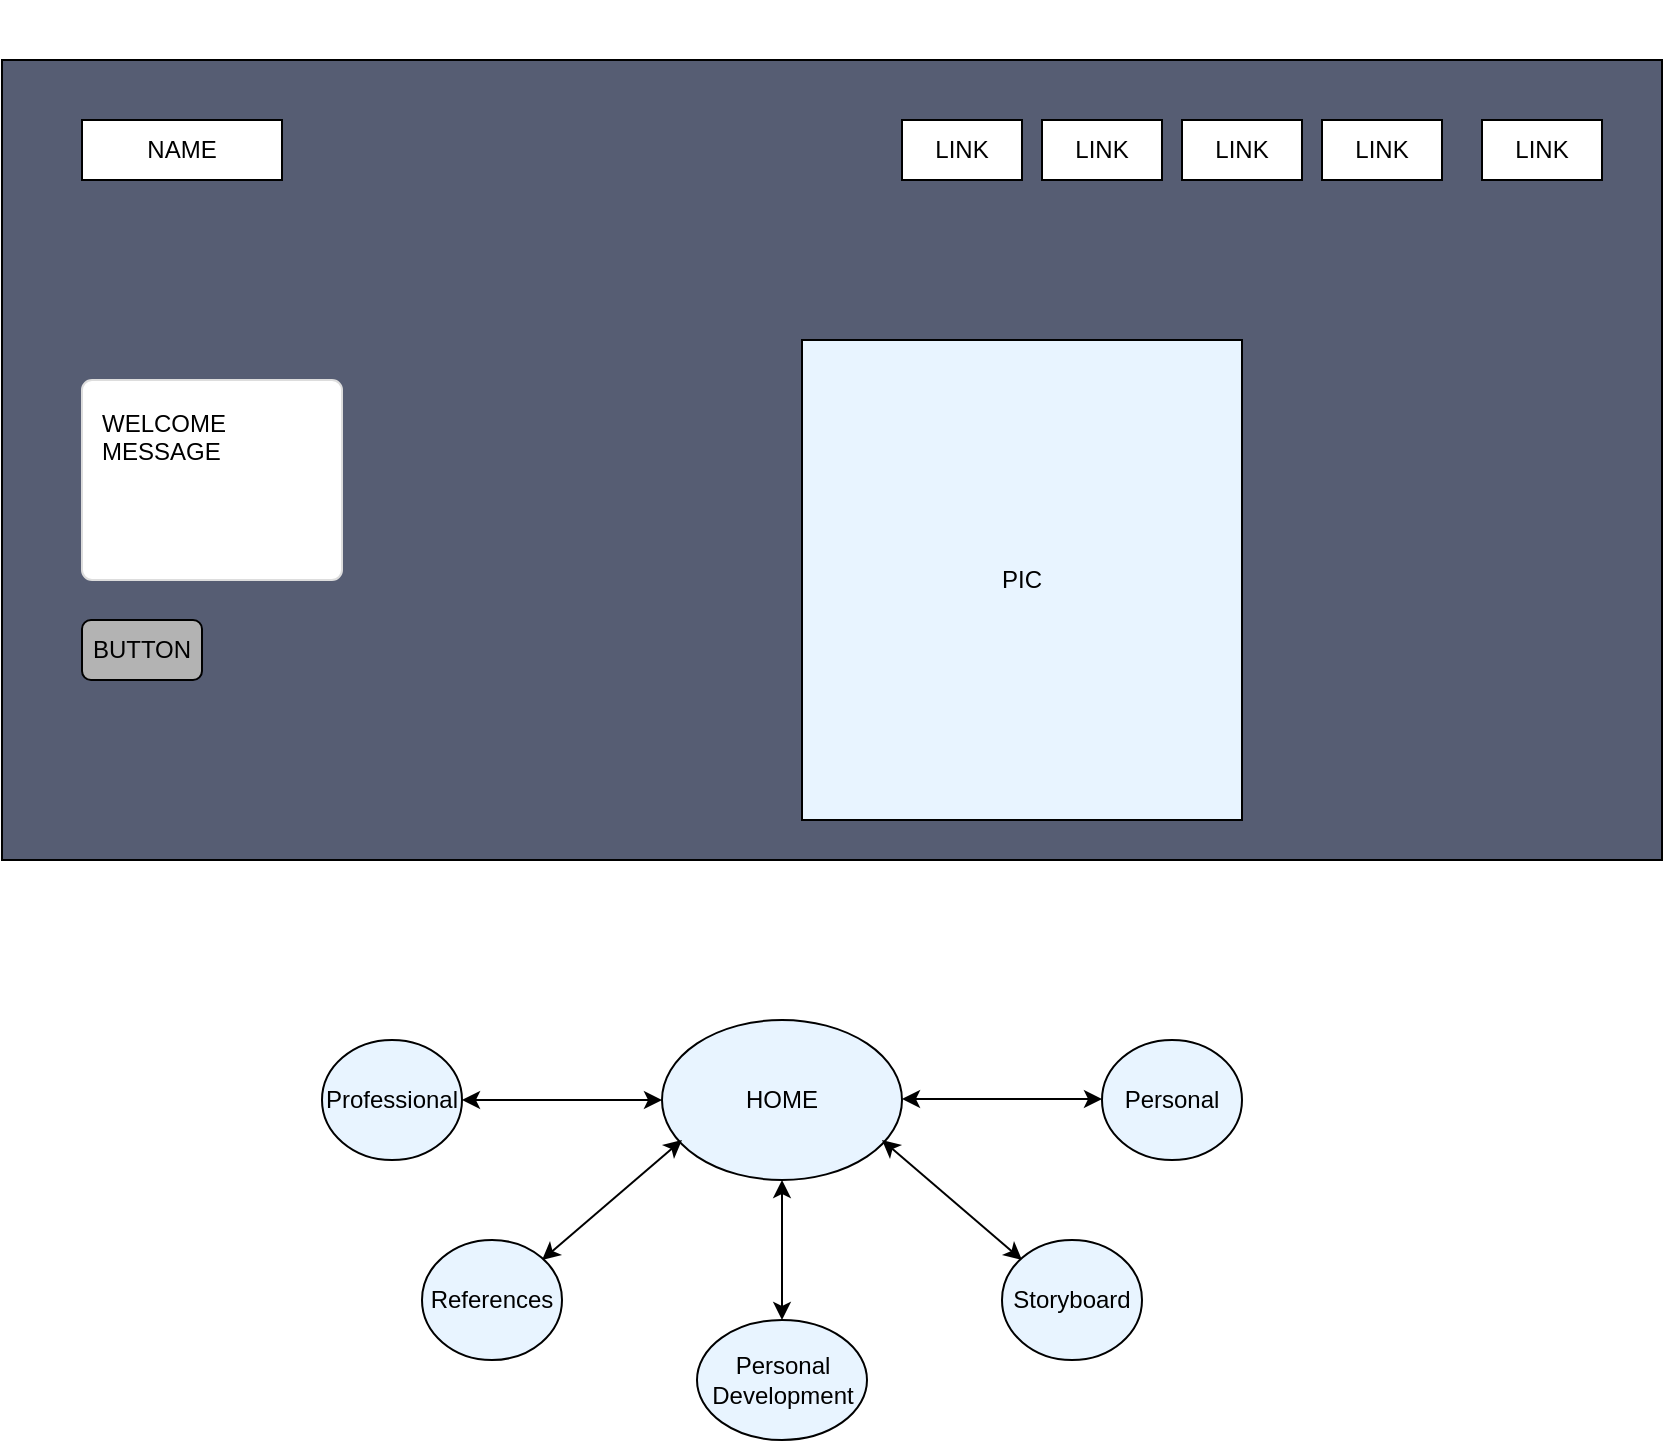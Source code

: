 <mxfile version="15.2.7" type="device" pages="6"><diagram name="Landing Page" id="c9db0220-8083-56f3-ca83-edcdcd058819"><mxGraphModel dx="1086" dy="806" grid="1" gridSize="10" guides="1" tooltips="1" connect="1" arrows="1" fold="1" page="1" pageScale="1.5" pageWidth="826" pageHeight="1169" background="none" math="0" shadow="0"><root><mxCell id="0" style=";html=1;"/><mxCell id="1" style=";html=1;" parent="0"/><mxCell id="1RF5s952cklmq26cDItT-2" value="" style="rounded=0;whiteSpace=wrap;html=1;fillColor=#565D73;" parent="1" vertex="1"><mxGeometry x="130" y="120" width="830" height="400" as="geometry"/></mxCell><mxCell id="3d76a8aef4d5c911-24" value="WELCOME&amp;nbsp;&lt;br&gt;MESSAGE" style="html=1;shadow=0;dashed=0;shape=mxgraph.bootstrap.rrect;rSize=5;fontSize=12;strokeColor=#dddddd;align=left;spacing=10;verticalAlign=top;whiteSpace=wrap;rounded=0;" parent="1" vertex="1"><mxGeometry x="170" y="280" width="130" height="100" as="geometry"/></mxCell><mxCell id="1RF5s952cklmq26cDItT-1" value="PIC" style="rounded=0;whiteSpace=wrap;html=1;fillColor=#E8F4FF;" parent="1" vertex="1"><mxGeometry x="530" y="260" width="220" height="240" as="geometry"/></mxCell><mxCell id="3d76a8aef4d5c911-2" value="&lt;b&gt;&lt;font color=&quot;#ffffff&quot;&gt;HOME PAGE&lt;/font&gt;&lt;/b&gt;" style="html=1;shadow=0;dashed=0;fillColor=none;strokeColor=none;shape=mxgraph.bootstrap.rect;fontColor=#999999;fontSize=14;whiteSpace=wrap;" parent="1" vertex="1"><mxGeometry x="130" y="90" width="110" height="40" as="geometry"/></mxCell><mxCell id="1RF5s952cklmq26cDItT-7" value="BUTTON" style="rounded=1;whiteSpace=wrap;html=1;fillColor=#B3B3B3;" parent="1" vertex="1"><mxGeometry x="170" y="400" width="60" height="30" as="geometry"/></mxCell><mxCell id="1RF5s952cklmq26cDItT-8" value="NAME" style="rounded=0;whiteSpace=wrap;html=1;fillColor=#FFFFFF;" parent="1" vertex="1"><mxGeometry x="170" y="150" width="100" height="30" as="geometry"/></mxCell><mxCell id="1RF5s952cklmq26cDItT-9" value="LINK" style="rounded=0;whiteSpace=wrap;html=1;fillColor=#FFFFFF;" parent="1" vertex="1"><mxGeometry x="650" y="150" width="60" height="30" as="geometry"/></mxCell><mxCell id="1RF5s952cklmq26cDItT-10" value="LINK" style="rounded=0;whiteSpace=wrap;html=1;fillColor=#FFFFFF;" parent="1" vertex="1"><mxGeometry x="720" y="150" width="60" height="30" as="geometry"/></mxCell><mxCell id="1RF5s952cklmq26cDItT-11" value="LINK" style="rounded=0;whiteSpace=wrap;html=1;fillColor=#FFFFFF;" parent="1" vertex="1"><mxGeometry x="790" y="150" width="60" height="30" as="geometry"/></mxCell><mxCell id="1RF5s952cklmq26cDItT-12" value="LINK" style="rounded=0;whiteSpace=wrap;html=1;fillColor=#FFFFFF;" parent="1" vertex="1"><mxGeometry x="870" y="150" width="60" height="30" as="geometry"/></mxCell><mxCell id="1RF5s952cklmq26cDItT-13" value="LINK" style="rounded=0;whiteSpace=wrap;html=1;fillColor=#FFFFFF;" parent="1" vertex="1"><mxGeometry x="580" y="150" width="60" height="30" as="geometry"/></mxCell><mxCell id="1RF5s952cklmq26cDItT-14" value="HOME" style="ellipse;whiteSpace=wrap;html=1;fillColor=#E8F4FF;" parent="1" vertex="1"><mxGeometry x="460" y="600" width="120" height="80" as="geometry"/></mxCell><mxCell id="1RF5s952cklmq26cDItT-15" value="" style="endArrow=classic;startArrow=classic;html=1;" parent="1" edge="1"><mxGeometry width="50" height="50" relative="1" as="geometry"><mxPoint x="360" y="640" as="sourcePoint"/><mxPoint x="460" y="640" as="targetPoint"/></mxGeometry></mxCell><mxCell id="1RF5s952cklmq26cDItT-16" value="" style="endArrow=classic;startArrow=classic;html=1;" parent="1" edge="1"><mxGeometry width="50" height="50" relative="1" as="geometry"><mxPoint x="580" y="639.5" as="sourcePoint"/><mxPoint x="680" y="639.5" as="targetPoint"/></mxGeometry></mxCell><mxCell id="1RF5s952cklmq26cDItT-17" value="" style="endArrow=classic;startArrow=classic;html=1;" parent="1" edge="1"><mxGeometry width="50" height="50" relative="1" as="geometry"><mxPoint x="400" y="720" as="sourcePoint"/><mxPoint x="470" y="660" as="targetPoint"/></mxGeometry></mxCell><mxCell id="1RF5s952cklmq26cDItT-18" value="" style="endArrow=classic;startArrow=classic;html=1;" parent="1" edge="1"><mxGeometry width="50" height="50" relative="1" as="geometry"><mxPoint x="570" y="660" as="sourcePoint"/><mxPoint x="640" y="720" as="targetPoint"/></mxGeometry></mxCell><mxCell id="1RF5s952cklmq26cDItT-19" value="References" style="ellipse;whiteSpace=wrap;html=1;fillColor=#E8F4FF;" parent="1" vertex="1"><mxGeometry x="340" y="710" width="70" height="60" as="geometry"/></mxCell><mxCell id="1RF5s952cklmq26cDItT-20" value="Professional" style="ellipse;whiteSpace=wrap;html=1;fillColor=#E8F4FF;" parent="1" vertex="1"><mxGeometry x="290" y="610" width="70" height="60" as="geometry"/></mxCell><mxCell id="1RF5s952cklmq26cDItT-21" value="Personal" style="ellipse;whiteSpace=wrap;html=1;fillColor=#E8F4FF;" parent="1" vertex="1"><mxGeometry x="680" y="610" width="70" height="60" as="geometry"/></mxCell><mxCell id="1RF5s952cklmq26cDItT-22" value="Storyboard" style="ellipse;whiteSpace=wrap;html=1;fillColor=#E8F4FF;" parent="1" vertex="1"><mxGeometry x="630" y="710" width="70" height="60" as="geometry"/></mxCell><mxCell id="1RF5s952cklmq26cDItT-23" value="Personal&lt;br&gt;Development" style="ellipse;whiteSpace=wrap;html=1;fillColor=#E8F4FF;" parent="1" vertex="1"><mxGeometry x="477.5" y="750" width="85" height="60" as="geometry"/></mxCell><mxCell id="1RF5s952cklmq26cDItT-25" value="" style="endArrow=classic;startArrow=classic;html=1;exitX=0.5;exitY=0;exitDx=0;exitDy=0;entryX=0.5;entryY=1;entryDx=0;entryDy=0;" parent="1" source="1RF5s952cklmq26cDItT-23" target="1RF5s952cklmq26cDItT-14" edge="1"><mxGeometry width="50" height="50" relative="1" as="geometry"><mxPoint x="590" y="640" as="sourcePoint"/><mxPoint x="496" y="682" as="targetPoint"/></mxGeometry></mxCell></root></mxGraphModel></diagram><diagram id="ZNVdu8eaZZSDC9VctmX_" name="Professional"><mxGraphModel dx="1422" dy="822" grid="1" gridSize="10" guides="1" tooltips="1" connect="1" arrows="1" fold="1" page="1" pageScale="1" pageWidth="850" pageHeight="1100" math="0" shadow="0"><root><mxCell id="yaT4At-M_r0kaFyl4CEo-0"/><mxCell id="yaT4At-M_r0kaFyl4CEo-1" parent="yaT4At-M_r0kaFyl4CEo-0"/><mxCell id="LAGE8fnNLySOo5JR9KBO-0" value="" style="rounded=0;whiteSpace=wrap;html=1;fillColor=#565D73;" vertex="1" parent="yaT4At-M_r0kaFyl4CEo-1"><mxGeometry x="130" y="30" width="830" height="760" as="geometry"/></mxCell><mxCell id="LAGE8fnNLySOo5JR9KBO-1" value="WORK EXPERIENCE" style="html=1;shadow=0;dashed=0;shape=mxgraph.bootstrap.rrect;rSize=5;fontSize=12;strokeColor=#dddddd;align=left;spacing=10;verticalAlign=top;whiteSpace=wrap;rounded=0;" vertex="1" parent="yaT4At-M_r0kaFyl4CEo-1"><mxGeometry x="142.5" y="400" width="145" height="40" as="geometry"/></mxCell><mxCell id="LAGE8fnNLySOo5JR9KBO-2" value="PIC" style="rounded=0;whiteSpace=wrap;html=1;fillColor=#E8F4FF;" vertex="1" parent="yaT4At-M_r0kaFyl4CEo-1"><mxGeometry x="465" y="90" width="95" height="100" as="geometry"/></mxCell><mxCell id="LAGE8fnNLySOo5JR9KBO-3" value="&lt;b&gt;&lt;font color=&quot;#ffffff&quot;&gt;Professional&lt;/font&gt;&lt;/b&gt;" style="html=1;shadow=0;dashed=0;fillColor=none;strokeColor=none;shape=mxgraph.bootstrap.rect;fontColor=#999999;fontSize=14;whiteSpace=wrap;" vertex="1" parent="yaT4At-M_r0kaFyl4CEo-1"><mxGeometry x="130" width="110" height="40" as="geometry"/></mxCell><mxCell id="LAGE8fnNLySOo5JR9KBO-5" value="NAME" style="rounded=0;whiteSpace=wrap;html=1;fillColor=#FFFFFF;" vertex="1" parent="yaT4At-M_r0kaFyl4CEo-1"><mxGeometry x="160" y="50" width="100" height="30" as="geometry"/></mxCell><mxCell id="LAGE8fnNLySOo5JR9KBO-6" value="LINK" style="rounded=0;whiteSpace=wrap;html=1;fillColor=#FFFFFF;" vertex="1" parent="yaT4At-M_r0kaFyl4CEo-1"><mxGeometry x="620" y="50" width="60" height="30" as="geometry"/></mxCell><mxCell id="LAGE8fnNLySOo5JR9KBO-7" value="LINK" style="rounded=0;whiteSpace=wrap;html=1;fillColor=#FFFFFF;" vertex="1" parent="yaT4At-M_r0kaFyl4CEo-1"><mxGeometry x="690" y="50" width="60" height="30" as="geometry"/></mxCell><mxCell id="LAGE8fnNLySOo5JR9KBO-8" value="LINK" style="rounded=0;whiteSpace=wrap;html=1;fillColor=#FFFFFF;" vertex="1" parent="yaT4At-M_r0kaFyl4CEo-1"><mxGeometry x="760" y="50" width="60" height="30" as="geometry"/></mxCell><mxCell id="LAGE8fnNLySOo5JR9KBO-9" value="LINK" style="rounded=0;whiteSpace=wrap;html=1;fillColor=#FFFFFF;" vertex="1" parent="yaT4At-M_r0kaFyl4CEo-1"><mxGeometry x="840" y="50" width="60" height="30" as="geometry"/></mxCell><mxCell id="LAGE8fnNLySOo5JR9KBO-10" value="LINK" style="rounded=0;whiteSpace=wrap;html=1;fillColor=#FFFFFF;" vertex="1" parent="yaT4At-M_r0kaFyl4CEo-1"><mxGeometry x="550" y="50" width="60" height="30" as="geometry"/></mxCell><mxCell id="LAGE8fnNLySOo5JR9KBO-11" value="Professional" style="ellipse;whiteSpace=wrap;html=1;fillColor=#E8F4FF;" vertex="1" parent="yaT4At-M_r0kaFyl4CEo-1"><mxGeometry x="460" y="870" width="120" height="80" as="geometry"/></mxCell><mxCell id="LAGE8fnNLySOo5JR9KBO-12" value="" style="endArrow=classic;startArrow=classic;html=1;" edge="1" parent="yaT4At-M_r0kaFyl4CEo-1"><mxGeometry width="50" height="50" relative="1" as="geometry"><mxPoint x="360" y="910" as="sourcePoint"/><mxPoint x="460" y="910" as="targetPoint"/></mxGeometry></mxCell><mxCell id="LAGE8fnNLySOo5JR9KBO-13" value="" style="endArrow=classic;startArrow=classic;html=1;" edge="1" parent="yaT4At-M_r0kaFyl4CEo-1"><mxGeometry width="50" height="50" relative="1" as="geometry"><mxPoint x="580" y="909.5" as="sourcePoint"/><mxPoint x="680" y="909.5" as="targetPoint"/></mxGeometry></mxCell><mxCell id="LAGE8fnNLySOo5JR9KBO-14" value="" style="endArrow=classic;startArrow=classic;html=1;" edge="1" parent="yaT4At-M_r0kaFyl4CEo-1"><mxGeometry width="50" height="50" relative="1" as="geometry"><mxPoint x="400" y="990" as="sourcePoint"/><mxPoint x="470" y="930" as="targetPoint"/></mxGeometry></mxCell><mxCell id="LAGE8fnNLySOo5JR9KBO-15" value="" style="endArrow=classic;startArrow=classic;html=1;" edge="1" parent="yaT4At-M_r0kaFyl4CEo-1"><mxGeometry width="50" height="50" relative="1" as="geometry"><mxPoint x="570" y="930" as="sourcePoint"/><mxPoint x="640" y="990" as="targetPoint"/></mxGeometry></mxCell><mxCell id="LAGE8fnNLySOo5JR9KBO-16" value="References" style="ellipse;whiteSpace=wrap;html=1;fillColor=#E8F4FF;" vertex="1" parent="yaT4At-M_r0kaFyl4CEo-1"><mxGeometry x="340" y="980" width="70" height="60" as="geometry"/></mxCell><mxCell id="LAGE8fnNLySOo5JR9KBO-17" value="Home" style="ellipse;whiteSpace=wrap;html=1;fillColor=#E8F4FF;" vertex="1" parent="yaT4At-M_r0kaFyl4CEo-1"><mxGeometry x="290" y="880" width="70" height="60" as="geometry"/></mxCell><mxCell id="LAGE8fnNLySOo5JR9KBO-18" value="Personal" style="ellipse;whiteSpace=wrap;html=1;fillColor=#E8F4FF;" vertex="1" parent="yaT4At-M_r0kaFyl4CEo-1"><mxGeometry x="680" y="880" width="70" height="60" as="geometry"/></mxCell><mxCell id="LAGE8fnNLySOo5JR9KBO-19" value="Storyboard" style="ellipse;whiteSpace=wrap;html=1;fillColor=#E8F4FF;" vertex="1" parent="yaT4At-M_r0kaFyl4CEo-1"><mxGeometry x="630" y="980" width="70" height="60" as="geometry"/></mxCell><mxCell id="LAGE8fnNLySOo5JR9KBO-20" value="Personal&lt;br&gt;Development" style="ellipse;whiteSpace=wrap;html=1;fillColor=#E8F4FF;" vertex="1" parent="yaT4At-M_r0kaFyl4CEo-1"><mxGeometry x="477.5" y="1020" width="85" height="60" as="geometry"/></mxCell><mxCell id="LAGE8fnNLySOo5JR9KBO-21" value="" style="endArrow=classic;startArrow=classic;html=1;exitX=0.5;exitY=0;exitDx=0;exitDy=0;entryX=0.5;entryY=1;entryDx=0;entryDy=0;" edge="1" parent="yaT4At-M_r0kaFyl4CEo-1" source="LAGE8fnNLySOo5JR9KBO-20" target="LAGE8fnNLySOo5JR9KBO-11"><mxGeometry width="50" height="50" relative="1" as="geometry"><mxPoint x="590" y="910" as="sourcePoint"/><mxPoint x="496" y="952" as="targetPoint"/></mxGeometry></mxCell><mxCell id="LAGE8fnNLySOo5JR9KBO-23" value="PAGE TITLE" style="html=1;shadow=0;dashed=0;shape=mxgraph.bootstrap.rrect;rSize=5;fontSize=12;strokeColor=#dddddd;align=center;spacing=10;verticalAlign=top;whiteSpace=wrap;rounded=0;" vertex="1" parent="yaT4At-M_r0kaFyl4CEo-1"><mxGeometry x="420" y="200" width="170" height="30" as="geometry"/></mxCell><mxCell id="LAGE8fnNLySOo5JR9KBO-24" value="PROFESSIONAL SUMMARY" style="html=1;shadow=0;dashed=0;shape=mxgraph.bootstrap.rrect;rSize=5;fontSize=12;strokeColor=#dddddd;align=center;spacing=10;verticalAlign=top;whiteSpace=wrap;rounded=0;" vertex="1" parent="yaT4At-M_r0kaFyl4CEo-1"><mxGeometry x="145" y="270" width="190" height="40" as="geometry"/></mxCell><mxCell id="LAGE8fnNLySOo5JR9KBO-25" value="MISSION &amp;amp; VISION STATEMENT" style="html=1;shadow=0;dashed=0;shape=mxgraph.bootstrap.rrect;rSize=5;fontSize=12;strokeColor=#dddddd;align=center;spacing=10;verticalAlign=top;whiteSpace=wrap;rounded=0;" vertex="1" parent="yaT4At-M_r0kaFyl4CEo-1"><mxGeometry x="386.25" y="340" width="252.5" height="60" as="geometry"/></mxCell><mxCell id="LAGE8fnNLySOo5JR9KBO-26" value="EDUCATION" style="html=1;shadow=0;dashed=0;shape=mxgraph.bootstrap.rrect;rSize=5;fontSize=12;strokeColor=#dddddd;align=left;spacing=10;verticalAlign=top;whiteSpace=wrap;rounded=0;" vertex="1" parent="yaT4At-M_r0kaFyl4CEo-1"><mxGeometry x="142.5" y="500" width="145" height="40" as="geometry"/></mxCell><mxCell id="LAGE8fnNLySOo5JR9KBO-27" value="SKILLS" style="html=1;shadow=0;dashed=0;shape=mxgraph.bootstrap.rrect;rSize=5;fontSize=12;strokeColor=#dddddd;align=left;spacing=10;verticalAlign=top;whiteSpace=wrap;rounded=0;" vertex="1" parent="yaT4At-M_r0kaFyl4CEo-1"><mxGeometry x="145" y="600" width="145" height="40" as="geometry"/></mxCell><mxCell id="LAGE8fnNLySOo5JR9KBO-28" value="REFERENCES" style="html=1;shadow=0;dashed=0;shape=mxgraph.bootstrap.rrect;rSize=5;fontSize=12;strokeColor=#dddddd;align=left;spacing=10;verticalAlign=top;whiteSpace=wrap;rounded=0;" vertex="1" parent="yaT4At-M_r0kaFyl4CEo-1"><mxGeometry x="142.5" y="700" width="145" height="40" as="geometry"/></mxCell><mxCell id="_tLQ9FC9jvStBLvfgaJ1-0" value="&lt;h1&gt;&lt;br&gt;&lt;/h1&gt;&lt;p style=&quot;text-align: justify&quot;&gt;&lt;font color=&quot;#ffffff&quot;&gt;Lorem ipsum dolor sit amet, consectetur adipisicing elit, sed do eiusmod tempor incididunt ut labore et dolore magna aliqua.&lt;/font&gt;&lt;/p&gt;" style="text;html=1;strokeColor=none;fillColor=none;spacing=5;spacingTop=-20;whiteSpace=wrap;overflow=hidden;rounded=0;align=left;" vertex="1" parent="yaT4At-M_r0kaFyl4CEo-1"><mxGeometry x="135" y="410" width="750" height="90" as="geometry"/></mxCell><mxCell id="_tLQ9FC9jvStBLvfgaJ1-1" value="&lt;h1&gt;&lt;br&gt;&lt;/h1&gt;&lt;p style=&quot;text-align: justify&quot;&gt;&lt;font color=&quot;#ffffff&quot;&gt;Lorem ipsum dolor sit amet, consectetur adipisicing elit, sed do eiusmod tempor incididunt ut labore et dolore magna aliqua.&lt;/font&gt;&lt;/p&gt;" style="text;html=1;strokeColor=none;fillColor=none;spacing=5;spacingTop=-20;whiteSpace=wrap;overflow=hidden;rounded=0;align=left;" vertex="1" parent="yaT4At-M_r0kaFyl4CEo-1"><mxGeometry x="142.5" y="510" width="750" height="90" as="geometry"/></mxCell><mxCell id="_tLQ9FC9jvStBLvfgaJ1-2" value="&lt;h1&gt;&lt;br&gt;&lt;/h1&gt;&lt;p style=&quot;text-align: justify&quot;&gt;&lt;font color=&quot;#ffffff&quot;&gt;Lorem ipsum dolor sit amet, consectetur adipisicing elit, sed do eiusmod tempor incididunt ut labore et dolore magna aliqua.&lt;/font&gt;&lt;/p&gt;" style="text;html=1;strokeColor=none;fillColor=none;spacing=5;spacingTop=-20;whiteSpace=wrap;overflow=hidden;rounded=0;align=left;" vertex="1" parent="yaT4At-M_r0kaFyl4CEo-1"><mxGeometry x="142.5" y="610" width="750" height="90" as="geometry"/></mxCell><mxCell id="_tLQ9FC9jvStBLvfgaJ1-3" value="&lt;h1&gt;&lt;br&gt;&lt;/h1&gt;&lt;p style=&quot;text-align: justify&quot;&gt;&lt;font color=&quot;#ffffff&quot;&gt;Lorem ipsum dolor sit amet, consectetur adipisicing elit, sed do eiusmod tempor incididunt ut labore et dolore magna aliqua.&lt;/font&gt;&lt;/p&gt;" style="text;html=1;strokeColor=none;fillColor=none;spacing=5;spacingTop=-20;whiteSpace=wrap;overflow=hidden;rounded=0;align=left;" vertex="1" parent="yaT4At-M_r0kaFyl4CEo-1"><mxGeometry x="145" y="710" width="750" height="90" as="geometry"/></mxCell><mxCell id="_tLQ9FC9jvStBLvfgaJ1-4" value="&lt;h1&gt;&lt;br&gt;&lt;/h1&gt;&lt;p style=&quot;text-align: justify&quot;&gt;&lt;font color=&quot;#ffffff&quot;&gt;Lorem ipsum dolor sit amet, consectetur adipisicing elit, sed do eiusmod tempor incididunt ut labore et dolore magna aliqua.&lt;/font&gt;&lt;/p&gt;" style="text;html=1;strokeColor=none;fillColor=none;spacing=5;spacingTop=-20;whiteSpace=wrap;overflow=hidden;rounded=0;align=left;" vertex="1" parent="yaT4At-M_r0kaFyl4CEo-1"><mxGeometry x="145" y="270" width="750" height="90" as="geometry"/></mxCell><mxCell id="_tLQ9FC9jvStBLvfgaJ1-5" value="&lt;h1&gt;&lt;font color=&quot;#ffffff&quot;&gt;&lt;br&gt;&lt;/font&gt;&lt;/h1&gt;&lt;div&gt;&lt;font color=&quot;#ffffff&quot;&gt;---------------------------------&lt;/font&gt;&lt;/div&gt;&lt;div&gt;&lt;font color=&quot;#ffffff&quot;&gt;--------------------------------&lt;/font&gt;&lt;/div&gt;&lt;div&gt;&lt;font color=&quot;#ffffff&quot;&gt;-------------------------------&lt;/font&gt;&lt;/div&gt;" style="text;html=1;strokeColor=none;fillColor=none;spacing=5;spacingTop=-20;whiteSpace=wrap;overflow=hidden;rounded=0;align=left;" vertex="1" parent="yaT4At-M_r0kaFyl4CEo-1"><mxGeometry x="438.75" y="190" width="282.5" height="110" as="geometry"/></mxCell></root></mxGraphModel></diagram><diagram id="StrTVDK4Z0ZSNxKYVNn_" name="Get Personal"><mxGraphModel dx="1673" dy="967" grid="1" gridSize="10" guides="1" tooltips="1" connect="1" arrows="1" fold="1" page="1" pageScale="1" pageWidth="850" pageHeight="1100" math="0" shadow="0"><root><mxCell id="AiFpPoSCt9fueSYGS_lA-0"/><mxCell id="AiFpPoSCt9fueSYGS_lA-1" parent="AiFpPoSCt9fueSYGS_lA-0"/><mxCell id="ORoxbaAsfKYvy-UbLwRn-0" value="" style="rounded=0;whiteSpace=wrap;html=1;fillColor=#565D73;" vertex="1" parent="AiFpPoSCt9fueSYGS_lA-1"><mxGeometry x="130" y="30" width="820" height="690" as="geometry"/></mxCell><mxCell id="ORoxbaAsfKYvy-UbLwRn-1" value="Favorite Places and Adventures" style="html=1;shadow=0;dashed=0;shape=mxgraph.bootstrap.rrect;rSize=5;fontSize=12;strokeColor=#dddddd;align=left;spacing=10;verticalAlign=top;whiteSpace=wrap;rounded=0;" vertex="1" parent="AiFpPoSCt9fueSYGS_lA-1"><mxGeometry x="137.5" y="270" width="192.5" height="40" as="geometry"/></mxCell><mxCell id="ORoxbaAsfKYvy-UbLwRn-2" value="PIC of Me" style="rounded=0;whiteSpace=wrap;html=1;fillColor=#E8F4FF;" vertex="1" parent="AiFpPoSCt9fueSYGS_lA-1"><mxGeometry x="135" y="150" width="95" height="80" as="geometry"/></mxCell><mxCell id="ORoxbaAsfKYvy-UbLwRn-3" value="&lt;b&gt;&lt;font color=&quot;#ffffff&quot;&gt;Personal&lt;/font&gt;&lt;/b&gt;" style="html=1;shadow=0;dashed=0;fillColor=none;strokeColor=none;shape=mxgraph.bootstrap.rect;fontColor=#999999;fontSize=14;whiteSpace=wrap;" vertex="1" parent="AiFpPoSCt9fueSYGS_lA-1"><mxGeometry x="130" width="110" height="40" as="geometry"/></mxCell><mxCell id="ORoxbaAsfKYvy-UbLwRn-4" value="NAME" style="rounded=0;whiteSpace=wrap;html=1;fillColor=#FFFFFF;" vertex="1" parent="AiFpPoSCt9fueSYGS_lA-1"><mxGeometry x="160" y="50" width="100" height="30" as="geometry"/></mxCell><mxCell id="ORoxbaAsfKYvy-UbLwRn-5" value="LINK" style="rounded=0;whiteSpace=wrap;html=1;fillColor=#FFFFFF;" vertex="1" parent="AiFpPoSCt9fueSYGS_lA-1"><mxGeometry x="620" y="50" width="60" height="30" as="geometry"/></mxCell><mxCell id="ORoxbaAsfKYvy-UbLwRn-6" value="LINK" style="rounded=0;whiteSpace=wrap;html=1;fillColor=#FFFFFF;" vertex="1" parent="AiFpPoSCt9fueSYGS_lA-1"><mxGeometry x="690" y="50" width="60" height="30" as="geometry"/></mxCell><mxCell id="ORoxbaAsfKYvy-UbLwRn-7" value="LINK" style="rounded=0;whiteSpace=wrap;html=1;fillColor=#FFFFFF;" vertex="1" parent="AiFpPoSCt9fueSYGS_lA-1"><mxGeometry x="760" y="50" width="60" height="30" as="geometry"/></mxCell><mxCell id="ORoxbaAsfKYvy-UbLwRn-8" value="LINK" style="rounded=0;whiteSpace=wrap;html=1;fillColor=#FFFFFF;" vertex="1" parent="AiFpPoSCt9fueSYGS_lA-1"><mxGeometry x="840" y="50" width="60" height="30" as="geometry"/></mxCell><mxCell id="ORoxbaAsfKYvy-UbLwRn-9" value="LINK" style="rounded=0;whiteSpace=wrap;html=1;fillColor=#FFFFFF;" vertex="1" parent="AiFpPoSCt9fueSYGS_lA-1"><mxGeometry x="550" y="50" width="60" height="30" as="geometry"/></mxCell><mxCell id="ORoxbaAsfKYvy-UbLwRn-10" value="Personal" style="ellipse;whiteSpace=wrap;html=1;fillColor=#E8F4FF;" vertex="1" parent="AiFpPoSCt9fueSYGS_lA-1"><mxGeometry x="460" y="840" width="120" height="80" as="geometry"/></mxCell><mxCell id="ORoxbaAsfKYvy-UbLwRn-11" value="" style="endArrow=classic;startArrow=classic;html=1;" edge="1" parent="AiFpPoSCt9fueSYGS_lA-1"><mxGeometry width="50" height="50" relative="1" as="geometry"><mxPoint x="360" y="880" as="sourcePoint"/><mxPoint x="460" y="880" as="targetPoint"/></mxGeometry></mxCell><mxCell id="ORoxbaAsfKYvy-UbLwRn-12" value="" style="endArrow=classic;startArrow=classic;html=1;" edge="1" parent="AiFpPoSCt9fueSYGS_lA-1"><mxGeometry width="50" height="50" relative="1" as="geometry"><mxPoint x="580" y="879.5" as="sourcePoint"/><mxPoint x="680" y="879.5" as="targetPoint"/></mxGeometry></mxCell><mxCell id="ORoxbaAsfKYvy-UbLwRn-13" value="" style="endArrow=classic;startArrow=classic;html=1;" edge="1" parent="AiFpPoSCt9fueSYGS_lA-1"><mxGeometry width="50" height="50" relative="1" as="geometry"><mxPoint x="400" y="960" as="sourcePoint"/><mxPoint x="470" y="900" as="targetPoint"/></mxGeometry></mxCell><mxCell id="ORoxbaAsfKYvy-UbLwRn-14" value="" style="endArrow=classic;startArrow=classic;html=1;" edge="1" parent="AiFpPoSCt9fueSYGS_lA-1"><mxGeometry width="50" height="50" relative="1" as="geometry"><mxPoint x="570" y="900" as="sourcePoint"/><mxPoint x="640" y="960" as="targetPoint"/></mxGeometry></mxCell><mxCell id="ORoxbaAsfKYvy-UbLwRn-15" value="References" style="ellipse;whiteSpace=wrap;html=1;fillColor=#E8F4FF;" vertex="1" parent="AiFpPoSCt9fueSYGS_lA-1"><mxGeometry x="340" y="950" width="70" height="60" as="geometry"/></mxCell><mxCell id="ORoxbaAsfKYvy-UbLwRn-16" value="Home" style="ellipse;whiteSpace=wrap;html=1;fillColor=#E8F4FF;" vertex="1" parent="AiFpPoSCt9fueSYGS_lA-1"><mxGeometry x="290" y="850" width="70" height="60" as="geometry"/></mxCell><mxCell id="ORoxbaAsfKYvy-UbLwRn-17" value="Professional" style="ellipse;whiteSpace=wrap;html=1;fillColor=#E8F4FF;" vertex="1" parent="AiFpPoSCt9fueSYGS_lA-1"><mxGeometry x="680" y="850" width="70" height="60" as="geometry"/></mxCell><mxCell id="ORoxbaAsfKYvy-UbLwRn-18" value="Storyboard" style="ellipse;whiteSpace=wrap;html=1;fillColor=#E8F4FF;" vertex="1" parent="AiFpPoSCt9fueSYGS_lA-1"><mxGeometry x="630" y="950" width="70" height="60" as="geometry"/></mxCell><mxCell id="ORoxbaAsfKYvy-UbLwRn-19" value="Personal&lt;br&gt;Development" style="ellipse;whiteSpace=wrap;html=1;fillColor=#E8F4FF;" vertex="1" parent="AiFpPoSCt9fueSYGS_lA-1"><mxGeometry x="477.5" y="990" width="85" height="60" as="geometry"/></mxCell><mxCell id="ORoxbaAsfKYvy-UbLwRn-20" value="" style="endArrow=classic;startArrow=classic;html=1;exitX=0.5;exitY=0;exitDx=0;exitDy=0;entryX=0.5;entryY=1;entryDx=0;entryDy=0;" edge="1" parent="AiFpPoSCt9fueSYGS_lA-1" source="ORoxbaAsfKYvy-UbLwRn-19" target="ORoxbaAsfKYvy-UbLwRn-10"><mxGeometry width="50" height="50" relative="1" as="geometry"><mxPoint x="590" y="880" as="sourcePoint"/><mxPoint x="496" y="922" as="targetPoint"/></mxGeometry></mxCell><mxCell id="ORoxbaAsfKYvy-UbLwRn-21" value="PAGE TITLE" style="html=1;shadow=0;dashed=0;shape=mxgraph.bootstrap.rrect;rSize=5;fontSize=12;strokeColor=#dddddd;align=center;spacing=10;verticalAlign=top;whiteSpace=wrap;rounded=0;" vertex="1" parent="AiFpPoSCt9fueSYGS_lA-1"><mxGeometry x="440" y="90" width="130" height="40" as="geometry"/></mxCell><mxCell id="ORoxbaAsfKYvy-UbLwRn-24" value="My Role Model" style="html=1;shadow=0;dashed=0;shape=mxgraph.bootstrap.rrect;rSize=5;fontSize=12;strokeColor=#dddddd;align=left;spacing=10;verticalAlign=top;whiteSpace=wrap;rounded=0;" vertex="1" parent="AiFpPoSCt9fueSYGS_lA-1"><mxGeometry x="137.5" y="400" width="192.5" height="40" as="geometry"/></mxCell><mxCell id="ORoxbaAsfKYvy-UbLwRn-27" value="About Me" style="html=1;shadow=0;dashed=0;shape=mxgraph.bootstrap.rrect;rSize=5;fontSize=12;strokeColor=#dddddd;align=center;spacing=10;verticalAlign=top;whiteSpace=wrap;rounded=0;" vertex="1" parent="AiFpPoSCt9fueSYGS_lA-1"><mxGeometry x="135" y="100" width="90" height="40" as="geometry"/></mxCell><mxCell id="ORoxbaAsfKYvy-UbLwRn-28" value="PIC" style="rounded=0;whiteSpace=wrap;html=1;fillColor=#E8F4FF;" vertex="1" parent="AiFpPoSCt9fueSYGS_lA-1"><mxGeometry x="382.5" y="490" width="95" height="30" as="geometry"/></mxCell><mxCell id="ORoxbaAsfKYvy-UbLwRn-29" value="PIC" style="rounded=0;whiteSpace=wrap;html=1;fillColor=#E8F4FF;" vertex="1" parent="AiFpPoSCt9fueSYGS_lA-1"><mxGeometry x="492.5" y="490" width="95" height="30" as="geometry"/></mxCell><mxCell id="ORoxbaAsfKYvy-UbLwRn-30" value="Audio" style="rounded=0;whiteSpace=wrap;html=1;fillColor=#E8F4FF;" vertex="1" parent="AiFpPoSCt9fueSYGS_lA-1"><mxGeometry x="440" y="537" width="95" height="25" as="geometry"/></mxCell><mxCell id="ORoxbaAsfKYvy-UbLwRn-31" value="Pic of Personality Test" style="rounded=0;whiteSpace=wrap;html=1;fillColor=#E8F4FF;" vertex="1" parent="AiFpPoSCt9fueSYGS_lA-1"><mxGeometry x="197.5" y="630" width="700" height="30" as="geometry"/></mxCell><mxCell id="ORoxbaAsfKYvy-UbLwRn-32" value="&lt;h1&gt;&lt;br&gt;&lt;/h1&gt;&lt;p style=&quot;text-align: justify&quot;&gt;&lt;font color=&quot;#ffffff&quot;&gt;Lorem ipsum dolor sit amet, consectetur adipisicing elit, sed do eiusmod tempor incididunt ut labore et dolore magna aliqua.&lt;/font&gt;&lt;/p&gt;" style="text;html=1;strokeColor=none;fillColor=none;spacing=5;spacingTop=-20;whiteSpace=wrap;overflow=hidden;rounded=0;align=left;" vertex="1" parent="AiFpPoSCt9fueSYGS_lA-1"><mxGeometry x="130" y="190" width="750" height="90" as="geometry"/></mxCell><mxCell id="ORoxbaAsfKYvy-UbLwRn-35" value="&lt;h1&gt;&lt;br&gt;&lt;/h1&gt;&lt;p style=&quot;text-align: justify&quot;&gt;&lt;font color=&quot;#ffffff&quot;&gt;Lorem ipsum dolor sit amet, consectetur adipisicing elit, sed do eiusmod tempor incididunt ut labore et dolore magna aliqua.&lt;/font&gt;&lt;/p&gt;" style="text;html=1;strokeColor=none;fillColor=none;spacing=5;spacingTop=-20;whiteSpace=wrap;overflow=hidden;rounded=0;align=left;" vertex="1" parent="AiFpPoSCt9fueSYGS_lA-1"><mxGeometry x="137.5" y="630" width="770" height="90" as="geometry"/></mxCell><mxCell id="-VvKad1NfREBKZKSGBBA-0" value="&lt;h1&gt;&lt;br&gt;&lt;/h1&gt;&lt;p style=&quot;text-align: justify&quot;&gt;&lt;font color=&quot;#ffffff&quot;&gt;Lorem ipsum dolor sit amet, consectetur adipisicing elit, sed do eiusmod tempor incididunt ut labore et dolore magna aliqua.&lt;/font&gt;&lt;/p&gt;" style="text;html=1;strokeColor=none;fillColor=none;spacing=5;spacingTop=-20;whiteSpace=wrap;overflow=hidden;rounded=0;align=left;" vertex="1" parent="AiFpPoSCt9fueSYGS_lA-1"><mxGeometry x="130" y="410" width="710" height="80" as="geometry"/></mxCell><mxCell id="-VvKad1NfREBKZKSGBBA-2" value="Personality Test" style="html=1;shadow=0;dashed=0;shape=mxgraph.bootstrap.rrect;rSize=5;fontSize=12;strokeColor=#dddddd;align=center;spacing=10;verticalAlign=top;whiteSpace=wrap;rounded=0;" vertex="1" parent="AiFpPoSCt9fueSYGS_lA-1"><mxGeometry x="140" y="570" width="192.5" height="40" as="geometry"/></mxCell><mxCell id="-C-hUJ3kUzqByiUaabcb-0" value="TABLE" style="rounded=0;whiteSpace=wrap;html=1;fillColor=#E8F4FF;" vertex="1" parent="AiFpPoSCt9fueSYGS_lA-1"><mxGeometry x="140" y="320" width="320" height="20" as="geometry"/></mxCell><mxCell id="-C-hUJ3kUzqByiUaabcb-1" value="" style="rounded=0;whiteSpace=wrap;html=1;fillColor=#E8F4FF;" vertex="1" parent="AiFpPoSCt9fueSYGS_lA-1"><mxGeometry x="140" y="340" width="320" height="20" as="geometry"/></mxCell><mxCell id="-C-hUJ3kUzqByiUaabcb-2" value="" style="rounded=0;whiteSpace=wrap;html=1;fillColor=#E8F4FF;" vertex="1" parent="AiFpPoSCt9fueSYGS_lA-1"><mxGeometry x="140" y="360" width="320" height="20" as="geometry"/></mxCell></root></mxGraphModel></diagram><diagram id="5FY_nRctkS05rJuIeqWW" name="Professional Development"><mxGraphModel dx="1422" dy="822" grid="1" gridSize="10" guides="1" tooltips="1" connect="1" arrows="1" fold="1" page="1" pageScale="1" pageWidth="850" pageHeight="1100" math="0" shadow="0"><root><mxCell id="3v103DXWC_pBHA6S1BYk-0"/><mxCell id="3v103DXWC_pBHA6S1BYk-1" parent="3v103DXWC_pBHA6S1BYk-0"/><mxCell id="xG2LFj8OmsJpzrgcSkvn-0" value="" style="rounded=0;whiteSpace=wrap;html=1;fillColor=#565D73;" vertex="1" parent="3v103DXWC_pBHA6S1BYk-1"><mxGeometry x="130" y="30" width="820" height="550" as="geometry"/></mxCell><mxCell id="xG2LFj8OmsJpzrgcSkvn-1" value="What Are My Strengths?" style="html=1;shadow=0;dashed=0;shape=mxgraph.bootstrap.rrect;rSize=5;fontSize=12;strokeColor=#dddddd;align=left;spacing=10;verticalAlign=top;whiteSpace=wrap;rounded=0;" vertex="1" parent="3v103DXWC_pBHA6S1BYk-1"><mxGeometry x="140" y="190" width="192.5" height="40" as="geometry"/></mxCell><mxCell id="xG2LFj8OmsJpzrgcSkvn-2" value="PIC" style="rounded=0;whiteSpace=wrap;html=1;fillColor=#E8F4FF;" vertex="1" parent="3v103DXWC_pBHA6S1BYk-1"><mxGeometry x="370" y="140" width="250" height="40" as="geometry"/></mxCell><mxCell id="xG2LFj8OmsJpzrgcSkvn-3" value="&lt;b&gt;&lt;font color=&quot;#ffffff&quot;&gt;Personalal Development&lt;/font&gt;&lt;/b&gt;" style="html=1;shadow=0;dashed=0;fillColor=none;strokeColor=none;shape=mxgraph.bootstrap.rect;fontColor=#999999;fontSize=14;whiteSpace=wrap;" vertex="1" parent="3v103DXWC_pBHA6S1BYk-1"><mxGeometry x="130" width="180" height="40" as="geometry"/></mxCell><mxCell id="xG2LFj8OmsJpzrgcSkvn-4" value="NAME" style="rounded=0;whiteSpace=wrap;html=1;fillColor=#FFFFFF;" vertex="1" parent="3v103DXWC_pBHA6S1BYk-1"><mxGeometry x="160" y="50" width="100" height="30" as="geometry"/></mxCell><mxCell id="xG2LFj8OmsJpzrgcSkvn-5" value="LINK" style="rounded=0;whiteSpace=wrap;html=1;fillColor=#FFFFFF;" vertex="1" parent="3v103DXWC_pBHA6S1BYk-1"><mxGeometry x="620" y="50" width="60" height="30" as="geometry"/></mxCell><mxCell id="xG2LFj8OmsJpzrgcSkvn-6" value="LINK" style="rounded=0;whiteSpace=wrap;html=1;fillColor=#FFFFFF;" vertex="1" parent="3v103DXWC_pBHA6S1BYk-1"><mxGeometry x="690" y="50" width="60" height="30" as="geometry"/></mxCell><mxCell id="xG2LFj8OmsJpzrgcSkvn-7" value="LINK" style="rounded=0;whiteSpace=wrap;html=1;fillColor=#FFFFFF;" vertex="1" parent="3v103DXWC_pBHA6S1BYk-1"><mxGeometry x="760" y="50" width="60" height="30" as="geometry"/></mxCell><mxCell id="xG2LFj8OmsJpzrgcSkvn-8" value="LINK" style="rounded=0;whiteSpace=wrap;html=1;fillColor=#FFFFFF;" vertex="1" parent="3v103DXWC_pBHA6S1BYk-1"><mxGeometry x="840" y="50" width="60" height="30" as="geometry"/></mxCell><mxCell id="xG2LFj8OmsJpzrgcSkvn-9" value="LINK" style="rounded=0;whiteSpace=wrap;html=1;fillColor=#FFFFFF;" vertex="1" parent="3v103DXWC_pBHA6S1BYk-1"><mxGeometry x="550" y="50" width="60" height="30" as="geometry"/></mxCell><mxCell id="xG2LFj8OmsJpzrgcSkvn-10" value="Profesional&amp;nbsp;&lt;br&gt;Development" style="ellipse;whiteSpace=wrap;html=1;fillColor=#E8F4FF;" vertex="1" parent="3v103DXWC_pBHA6S1BYk-1"><mxGeometry x="465" y="730" width="120" height="80" as="geometry"/></mxCell><mxCell id="xG2LFj8OmsJpzrgcSkvn-11" value="" style="endArrow=classic;startArrow=classic;html=1;" edge="1" parent="3v103DXWC_pBHA6S1BYk-1"><mxGeometry width="50" height="50" relative="1" as="geometry"><mxPoint x="365" y="770" as="sourcePoint"/><mxPoint x="465" y="770" as="targetPoint"/></mxGeometry></mxCell><mxCell id="xG2LFj8OmsJpzrgcSkvn-12" value="" style="endArrow=classic;startArrow=classic;html=1;" edge="1" parent="3v103DXWC_pBHA6S1BYk-1"><mxGeometry width="50" height="50" relative="1" as="geometry"><mxPoint x="585" y="769.5" as="sourcePoint"/><mxPoint x="685" y="769.5" as="targetPoint"/></mxGeometry></mxCell><mxCell id="xG2LFj8OmsJpzrgcSkvn-13" value="" style="endArrow=classic;startArrow=classic;html=1;" edge="1" parent="3v103DXWC_pBHA6S1BYk-1"><mxGeometry width="50" height="50" relative="1" as="geometry"><mxPoint x="405" y="850" as="sourcePoint"/><mxPoint x="475" y="790" as="targetPoint"/></mxGeometry></mxCell><mxCell id="xG2LFj8OmsJpzrgcSkvn-14" value="" style="endArrow=classic;startArrow=classic;html=1;" edge="1" parent="3v103DXWC_pBHA6S1BYk-1"><mxGeometry width="50" height="50" relative="1" as="geometry"><mxPoint x="575" y="790" as="sourcePoint"/><mxPoint x="645" y="850" as="targetPoint"/></mxGeometry></mxCell><mxCell id="xG2LFj8OmsJpzrgcSkvn-15" value="References" style="ellipse;whiteSpace=wrap;html=1;fillColor=#E8F4FF;" vertex="1" parent="3v103DXWC_pBHA6S1BYk-1"><mxGeometry x="345" y="840" width="70" height="60" as="geometry"/></mxCell><mxCell id="xG2LFj8OmsJpzrgcSkvn-16" value="Home" style="ellipse;whiteSpace=wrap;html=1;fillColor=#E8F4FF;" vertex="1" parent="3v103DXWC_pBHA6S1BYk-1"><mxGeometry x="295" y="740" width="70" height="60" as="geometry"/></mxCell><mxCell id="xG2LFj8OmsJpzrgcSkvn-17" value="Professional" style="ellipse;whiteSpace=wrap;html=1;fillColor=#E8F4FF;" vertex="1" parent="3v103DXWC_pBHA6S1BYk-1"><mxGeometry x="685" y="740" width="70" height="60" as="geometry"/></mxCell><mxCell id="xG2LFj8OmsJpzrgcSkvn-18" value="Storyboard" style="ellipse;whiteSpace=wrap;html=1;fillColor=#E8F4FF;" vertex="1" parent="3v103DXWC_pBHA6S1BYk-1"><mxGeometry x="635" y="840" width="70" height="60" as="geometry"/></mxCell><mxCell id="xG2LFj8OmsJpzrgcSkvn-19" value="Personal" style="ellipse;whiteSpace=wrap;html=1;fillColor=#E8F4FF;" vertex="1" parent="3v103DXWC_pBHA6S1BYk-1"><mxGeometry x="482.5" y="880" width="85" height="60" as="geometry"/></mxCell><mxCell id="xG2LFj8OmsJpzrgcSkvn-20" value="" style="endArrow=classic;startArrow=classic;html=1;exitX=0.5;exitY=0;exitDx=0;exitDy=0;entryX=0.5;entryY=1;entryDx=0;entryDy=0;" edge="1" parent="3v103DXWC_pBHA6S1BYk-1" source="xG2LFj8OmsJpzrgcSkvn-19" target="xG2LFj8OmsJpzrgcSkvn-10"><mxGeometry width="50" height="50" relative="1" as="geometry"><mxPoint x="595" y="770" as="sourcePoint"/><mxPoint x="501" y="812" as="targetPoint"/></mxGeometry></mxCell><mxCell id="xG2LFj8OmsJpzrgcSkvn-21" value="PAGE TITLE" style="html=1;shadow=0;dashed=0;shape=mxgraph.bootstrap.rrect;rSize=5;fontSize=12;strokeColor=#dddddd;align=center;spacing=10;verticalAlign=top;whiteSpace=wrap;rounded=0;" vertex="1" parent="3v103DXWC_pBHA6S1BYk-1"><mxGeometry x="440" y="90" width="130" height="40" as="geometry"/></mxCell><mxCell id="xG2LFj8OmsJpzrgcSkvn-22" value="Twelve Pillars; Goals #4-8" style="html=1;shadow=0;dashed=0;shape=mxgraph.bootstrap.rrect;rSize=5;fontSize=12;strokeColor=#dddddd;align=left;spacing=10;verticalAlign=top;whiteSpace=wrap;rounded=0;" vertex="1" parent="3v103DXWC_pBHA6S1BYk-1"><mxGeometry x="140" y="340" width="192.5" height="40" as="geometry"/></mxCell><mxCell id="xG2LFj8OmsJpzrgcSkvn-28" value="&lt;h1&gt;&lt;br&gt;&lt;/h1&gt;&lt;p style=&quot;text-align: justify&quot;&gt;&lt;font color=&quot;#ffffff&quot;&gt;1. Lorem ipsum dolor sit amet, consectetur adipisicing elit, sed do eiusmod tempor incididunt ut labore et dolore magna aliqua.&lt;/font&gt;&lt;/p&gt;&lt;p style=&quot;text-align: justify&quot;&gt;&lt;font color=&quot;#ffffff&quot;&gt;2. Lorem ipsum dolor sit amet, consectetur adipiscing elit, sed do eiusmod tempor incididunt ut labore et dolore magna aliqua.&lt;/font&gt;&lt;/p&gt;&lt;p style=&quot;text-align: justify&quot;&gt;&lt;span style=&quot;color: rgb(255 , 255 , 255)&quot;&gt;3. Lorem ipsum dolor sit amet, consectetur adipisicing elit, sed do eiusmod tempor incididunt ut labore et dolore magna aliqua.&lt;/span&gt;&lt;br&gt;&lt;/p&gt;" style="text;html=1;strokeColor=none;fillColor=none;spacing=5;spacingTop=-20;whiteSpace=wrap;overflow=hidden;rounded=0;align=left;" vertex="1" parent="3v103DXWC_pBHA6S1BYk-1"><mxGeometry x="140" y="190" width="730" height="140" as="geometry"/></mxCell><mxCell id="xG2LFj8OmsJpzrgcSkvn-29" value="&lt;h1&gt;&lt;br&gt;&lt;/h1&gt;&lt;p style=&quot;text-align: justify&quot;&gt;&lt;font color=&quot;#ffffff&quot;&gt;Lorem ipsum dolor sit amet, consectetur adipisicing elit, sed do eiusmod tempor incididunt ut labore et dolore magna aliqua.&lt;/font&gt;&lt;/p&gt;" style="text;html=1;strokeColor=none;fillColor=none;spacing=5;spacingTop=-20;whiteSpace=wrap;overflow=hidden;rounded=0;align=left;" vertex="1" parent="3v103DXWC_pBHA6S1BYk-1"><mxGeometry x="140" y="340" width="710" height="80" as="geometry"/></mxCell><mxCell id="xG2LFj8OmsJpzrgcSkvn-31" value="&lt;h1&gt;&lt;br&gt;&lt;/h1&gt;&lt;p style=&quot;text-align: justify&quot;&gt;&lt;font color=&quot;#ffffff&quot;&gt;Lorem ipsum dolor sit amet, consectetur adipisicing elit, sed do eiusmod tempor incididunt ut labore et dolore magna aliqua.&lt;/font&gt;&lt;/p&gt;" style="text;html=1;strokeColor=none;fillColor=none;spacing=5;spacingTop=-20;whiteSpace=wrap;overflow=hidden;rounded=0;align=left;" vertex="1" parent="3v103DXWC_pBHA6S1BYk-1"><mxGeometry x="140" y="370" width="710" height="80" as="geometry"/></mxCell><mxCell id="xG2LFj8OmsJpzrgcSkvn-33" value="&lt;h1&gt;&lt;br&gt;&lt;/h1&gt;&lt;p style=&quot;text-align: justify&quot;&gt;&lt;font color=&quot;#ffffff&quot;&gt;Lorem ipsum dolor sit amet, consectetur adipisicing elit, sed do eiusmod tempor incididunt ut labore et dolore magna aliqua.&lt;/font&gt;&lt;/p&gt;" style="text;html=1;strokeColor=none;fillColor=none;spacing=5;spacingTop=-20;whiteSpace=wrap;overflow=hidden;rounded=0;align=left;" vertex="1" parent="3v103DXWC_pBHA6S1BYk-1"><mxGeometry x="140" y="400" width="710" height="80" as="geometry"/></mxCell><mxCell id="xG2LFj8OmsJpzrgcSkvn-34" value="&lt;h1&gt;&lt;br&gt;&lt;/h1&gt;&lt;p style=&quot;text-align: justify&quot;&gt;&lt;font color=&quot;#ffffff&quot;&gt;Lorem ipsum dolor sit amet, consectetur adipisicing elit, sed do eiusmod tempor incididunt ut labore et dolore magna aliqua.&lt;/font&gt;&lt;/p&gt;" style="text;html=1;strokeColor=none;fillColor=none;spacing=5;spacingTop=-20;whiteSpace=wrap;overflow=hidden;rounded=0;align=left;" vertex="1" parent="3v103DXWC_pBHA6S1BYk-1"><mxGeometry x="140" y="430" width="710" height="80" as="geometry"/></mxCell></root></mxGraphModel></diagram><diagram id="clbvvzFunvQRqQvAMyOY" name="References"><mxGraphModel dx="1673" dy="967" grid="1" gridSize="10" guides="1" tooltips="1" connect="1" arrows="1" fold="1" page="1" pageScale="1" pageWidth="850" pageHeight="1100" math="0" shadow="0"><root><mxCell id="qG_oRBlTx-rbkwRQcUdN-0"/><mxCell id="qG_oRBlTx-rbkwRQcUdN-1" parent="qG_oRBlTx-rbkwRQcUdN-0"/><mxCell id="31bCyMYYrPkxN2x-D2r--0" value="" style="rounded=0;whiteSpace=wrap;html=1;fillColor=#565D73;" vertex="1" parent="qG_oRBlTx-rbkwRQcUdN-1"><mxGeometry x="130" y="30" width="820" height="550" as="geometry"/></mxCell><mxCell id="31bCyMYYrPkxN2x-D2r--3" value="&lt;b&gt;&lt;font color=&quot;#ffffff&quot;&gt;References&lt;/font&gt;&lt;/b&gt;" style="html=1;shadow=0;dashed=0;fillColor=none;strokeColor=none;shape=mxgraph.bootstrap.rect;fontColor=#999999;fontSize=14;whiteSpace=wrap;" vertex="1" parent="qG_oRBlTx-rbkwRQcUdN-1"><mxGeometry x="115" width="180" height="40" as="geometry"/></mxCell><mxCell id="31bCyMYYrPkxN2x-D2r--4" value="NAME" style="rounded=0;whiteSpace=wrap;html=1;fillColor=#FFFFFF;" vertex="1" parent="qG_oRBlTx-rbkwRQcUdN-1"><mxGeometry x="160" y="50" width="100" height="30" as="geometry"/></mxCell><mxCell id="31bCyMYYrPkxN2x-D2r--5" value="LINK" style="rounded=0;whiteSpace=wrap;html=1;fillColor=#FFFFFF;" vertex="1" parent="qG_oRBlTx-rbkwRQcUdN-1"><mxGeometry x="620" y="50" width="60" height="30" as="geometry"/></mxCell><mxCell id="31bCyMYYrPkxN2x-D2r--6" value="LINK" style="rounded=0;whiteSpace=wrap;html=1;fillColor=#FFFFFF;" vertex="1" parent="qG_oRBlTx-rbkwRQcUdN-1"><mxGeometry x="690" y="50" width="60" height="30" as="geometry"/></mxCell><mxCell id="31bCyMYYrPkxN2x-D2r--7" value="LINK" style="rounded=0;whiteSpace=wrap;html=1;fillColor=#FFFFFF;" vertex="1" parent="qG_oRBlTx-rbkwRQcUdN-1"><mxGeometry x="760" y="50" width="60" height="30" as="geometry"/></mxCell><mxCell id="31bCyMYYrPkxN2x-D2r--8" value="LINK" style="rounded=0;whiteSpace=wrap;html=1;fillColor=#FFFFFF;" vertex="1" parent="qG_oRBlTx-rbkwRQcUdN-1"><mxGeometry x="840" y="50" width="60" height="30" as="geometry"/></mxCell><mxCell id="31bCyMYYrPkxN2x-D2r--9" value="LINK" style="rounded=0;whiteSpace=wrap;html=1;fillColor=#FFFFFF;" vertex="1" parent="qG_oRBlTx-rbkwRQcUdN-1"><mxGeometry x="550" y="50" width="60" height="30" as="geometry"/></mxCell><mxCell id="31bCyMYYrPkxN2x-D2r--10" value="References" style="ellipse;whiteSpace=wrap;html=1;fillColor=#E8F4FF;" vertex="1" parent="qG_oRBlTx-rbkwRQcUdN-1"><mxGeometry x="465" y="730" width="120" height="80" as="geometry"/></mxCell><mxCell id="31bCyMYYrPkxN2x-D2r--11" value="" style="endArrow=classic;startArrow=classic;html=1;" edge="1" parent="qG_oRBlTx-rbkwRQcUdN-1"><mxGeometry width="50" height="50" relative="1" as="geometry"><mxPoint x="365" y="770" as="sourcePoint"/><mxPoint x="465" y="770" as="targetPoint"/></mxGeometry></mxCell><mxCell id="31bCyMYYrPkxN2x-D2r--12" value="" style="endArrow=classic;startArrow=classic;html=1;" edge="1" parent="qG_oRBlTx-rbkwRQcUdN-1"><mxGeometry width="50" height="50" relative="1" as="geometry"><mxPoint x="585" y="769.5" as="sourcePoint"/><mxPoint x="685" y="769.5" as="targetPoint"/></mxGeometry></mxCell><mxCell id="31bCyMYYrPkxN2x-D2r--13" value="" style="endArrow=classic;startArrow=classic;html=1;" edge="1" parent="qG_oRBlTx-rbkwRQcUdN-1"><mxGeometry width="50" height="50" relative="1" as="geometry"><mxPoint x="405" y="850" as="sourcePoint"/><mxPoint x="475" y="790" as="targetPoint"/></mxGeometry></mxCell><mxCell id="31bCyMYYrPkxN2x-D2r--14" value="" style="endArrow=classic;startArrow=classic;html=1;" edge="1" parent="qG_oRBlTx-rbkwRQcUdN-1"><mxGeometry width="50" height="50" relative="1" as="geometry"><mxPoint x="575" y="790" as="sourcePoint"/><mxPoint x="645" y="850" as="targetPoint"/></mxGeometry></mxCell><mxCell id="31bCyMYYrPkxN2x-D2r--15" value="Profesional&amp;nbsp;&lt;br&gt;Development" style="ellipse;whiteSpace=wrap;html=1;fillColor=#E8F4FF;" vertex="1" parent="qG_oRBlTx-rbkwRQcUdN-1"><mxGeometry x="320" y="840" width="95" height="60" as="geometry"/></mxCell><mxCell id="31bCyMYYrPkxN2x-D2r--16" value="Home" style="ellipse;whiteSpace=wrap;html=1;fillColor=#E8F4FF;" vertex="1" parent="qG_oRBlTx-rbkwRQcUdN-1"><mxGeometry x="295" y="740" width="70" height="60" as="geometry"/></mxCell><mxCell id="31bCyMYYrPkxN2x-D2r--17" value="Professional" style="ellipse;whiteSpace=wrap;html=1;fillColor=#E8F4FF;" vertex="1" parent="qG_oRBlTx-rbkwRQcUdN-1"><mxGeometry x="685" y="740" width="70" height="60" as="geometry"/></mxCell><mxCell id="31bCyMYYrPkxN2x-D2r--18" value="Storyboard" style="ellipse;whiteSpace=wrap;html=1;fillColor=#E8F4FF;" vertex="1" parent="qG_oRBlTx-rbkwRQcUdN-1"><mxGeometry x="635" y="840" width="70" height="60" as="geometry"/></mxCell><mxCell id="31bCyMYYrPkxN2x-D2r--19" value="Personal" style="ellipse;whiteSpace=wrap;html=1;fillColor=#E8F4FF;" vertex="1" parent="qG_oRBlTx-rbkwRQcUdN-1"><mxGeometry x="482.5" y="880" width="85" height="60" as="geometry"/></mxCell><mxCell id="31bCyMYYrPkxN2x-D2r--20" value="" style="endArrow=classic;startArrow=classic;html=1;exitX=0.5;exitY=0;exitDx=0;exitDy=0;entryX=0.5;entryY=1;entryDx=0;entryDy=0;" edge="1" parent="qG_oRBlTx-rbkwRQcUdN-1" source="31bCyMYYrPkxN2x-D2r--19" target="31bCyMYYrPkxN2x-D2r--10"><mxGeometry width="50" height="50" relative="1" as="geometry"><mxPoint x="595" y="770" as="sourcePoint"/><mxPoint x="501" y="812" as="targetPoint"/></mxGeometry></mxCell><mxCell id="31bCyMYYrPkxN2x-D2r--21" value="PAGE TITLE" style="html=1;shadow=0;dashed=0;shape=mxgraph.bootstrap.rrect;rSize=5;fontSize=12;strokeColor=#dddddd;align=center;spacing=10;verticalAlign=top;whiteSpace=wrap;rounded=0;" vertex="1" parent="qG_oRBlTx-rbkwRQcUdN-1"><mxGeometry x="437.5" y="120" width="130" height="40" as="geometry"/></mxCell><mxCell id="31bCyMYYrPkxN2x-D2r--27" value="&lt;font color=&quot;#ffffff&quot; style=&quot;font-size: 15px&quot;&gt;&lt;br&gt;&lt;br&gt;&lt;br&gt;&lt;ul&gt;&lt;li&gt;&lt;font color=&quot;#ffffff&quot; style=&quot;font-size: 15px&quot;&gt;Hyperlink&lt;/font&gt;&lt;/li&gt;&lt;li&gt;&lt;font color=&quot;#ffffff&quot; style=&quot;font-size: 15px&quot;&gt;Hyperlink&lt;/font&gt;&lt;/li&gt;&lt;li&gt;&lt;font color=&quot;#ffffff&quot; style=&quot;font-size: 15px&quot;&gt;Hyperlink&lt;/font&gt;&lt;/li&gt;&lt;li&gt;&lt;font color=&quot;#ffffff&quot; style=&quot;font-size: 15px&quot;&gt;Hyperlink&lt;/font&gt;&lt;/li&gt;&lt;li&gt;&lt;font color=&quot;#ffffff&quot; style=&quot;font-size: 15px&quot;&gt;Hyperlink&lt;/font&gt;&lt;/li&gt;&lt;li&gt;&lt;font color=&quot;#ffffff&quot; style=&quot;font-size: 15px&quot;&gt;Hyperlink&lt;/font&gt;&lt;/li&gt;&lt;/ul&gt;&lt;/font&gt;" style="text;html=1;strokeColor=none;fillColor=none;spacing=5;spacingTop=-20;whiteSpace=wrap;overflow=hidden;rounded=0;align=left;" vertex="1" parent="qG_oRBlTx-rbkwRQcUdN-1"><mxGeometry x="140" y="170" width="710" height="200" as="geometry"/></mxCell></root></mxGraphModel></diagram><diagram id="LryKwGdGXVSwxB4DTT7e" name="Storyboard"><mxGraphModel dx="1422" dy="822" grid="1" gridSize="10" guides="1" tooltips="1" connect="1" arrows="1" fold="1" page="1" pageScale="1" pageWidth="850" pageHeight="1100" math="0" shadow="0"><root><mxCell id="uxaRpV6Edfnip83D8Bwx-0"/><mxCell id="uxaRpV6Edfnip83D8Bwx-1" parent="uxaRpV6Edfnip83D8Bwx-0"/><mxCell id="uxaRpV6Edfnip83D8Bwx-2" value="" style="rounded=0;whiteSpace=wrap;html=1;fillColor=#565D73;" vertex="1" parent="uxaRpV6Edfnip83D8Bwx-1"><mxGeometry x="130" y="30" width="820" height="550" as="geometry"/></mxCell><mxCell id="uxaRpV6Edfnip83D8Bwx-3" value="&lt;b&gt;&lt;font color=&quot;#ffffff&quot;&gt;Storyboard&lt;/font&gt;&lt;/b&gt;" style="html=1;shadow=0;dashed=0;fillColor=none;strokeColor=none;shape=mxgraph.bootstrap.rect;fontColor=#999999;fontSize=14;whiteSpace=wrap;" vertex="1" parent="uxaRpV6Edfnip83D8Bwx-1"><mxGeometry x="115" width="180" height="40" as="geometry"/></mxCell><mxCell id="uxaRpV6Edfnip83D8Bwx-4" value="NAME" style="rounded=0;whiteSpace=wrap;html=1;fillColor=#FFFFFF;" vertex="1" parent="uxaRpV6Edfnip83D8Bwx-1"><mxGeometry x="160" y="50" width="100" height="30" as="geometry"/></mxCell><mxCell id="uxaRpV6Edfnip83D8Bwx-5" value="LINK" style="rounded=0;whiteSpace=wrap;html=1;fillColor=#FFFFFF;" vertex="1" parent="uxaRpV6Edfnip83D8Bwx-1"><mxGeometry x="620" y="50" width="60" height="30" as="geometry"/></mxCell><mxCell id="uxaRpV6Edfnip83D8Bwx-6" value="LINK" style="rounded=0;whiteSpace=wrap;html=1;fillColor=#FFFFFF;" vertex="1" parent="uxaRpV6Edfnip83D8Bwx-1"><mxGeometry x="690" y="50" width="60" height="30" as="geometry"/></mxCell><mxCell id="uxaRpV6Edfnip83D8Bwx-7" value="LINK" style="rounded=0;whiteSpace=wrap;html=1;fillColor=#FFFFFF;" vertex="1" parent="uxaRpV6Edfnip83D8Bwx-1"><mxGeometry x="760" y="50" width="60" height="30" as="geometry"/></mxCell><mxCell id="uxaRpV6Edfnip83D8Bwx-8" value="LINK" style="rounded=0;whiteSpace=wrap;html=1;fillColor=#FFFFFF;" vertex="1" parent="uxaRpV6Edfnip83D8Bwx-1"><mxGeometry x="840" y="50" width="60" height="30" as="geometry"/></mxCell><mxCell id="uxaRpV6Edfnip83D8Bwx-9" value="LINK" style="rounded=0;whiteSpace=wrap;html=1;fillColor=#FFFFFF;" vertex="1" parent="uxaRpV6Edfnip83D8Bwx-1"><mxGeometry x="550" y="50" width="60" height="30" as="geometry"/></mxCell><mxCell id="uxaRpV6Edfnip83D8Bwx-10" value="Storyboard" style="ellipse;whiteSpace=wrap;html=1;fillColor=#E8F4FF;" vertex="1" parent="uxaRpV6Edfnip83D8Bwx-1"><mxGeometry x="465" y="730" width="120" height="80" as="geometry"/></mxCell><mxCell id="uxaRpV6Edfnip83D8Bwx-11" value="" style="endArrow=classic;startArrow=classic;html=1;" edge="1" parent="uxaRpV6Edfnip83D8Bwx-1"><mxGeometry width="50" height="50" relative="1" as="geometry"><mxPoint x="365" y="770" as="sourcePoint"/><mxPoint x="465" y="770" as="targetPoint"/></mxGeometry></mxCell><mxCell id="uxaRpV6Edfnip83D8Bwx-12" value="" style="endArrow=classic;startArrow=classic;html=1;" edge="1" parent="uxaRpV6Edfnip83D8Bwx-1"><mxGeometry width="50" height="50" relative="1" as="geometry"><mxPoint x="585" y="769.5" as="sourcePoint"/><mxPoint x="685" y="769.5" as="targetPoint"/></mxGeometry></mxCell><mxCell id="uxaRpV6Edfnip83D8Bwx-13" value="" style="endArrow=classic;startArrow=classic;html=1;" edge="1" parent="uxaRpV6Edfnip83D8Bwx-1"><mxGeometry width="50" height="50" relative="1" as="geometry"><mxPoint x="405" y="850" as="sourcePoint"/><mxPoint x="475" y="790" as="targetPoint"/></mxGeometry></mxCell><mxCell id="uxaRpV6Edfnip83D8Bwx-14" value="" style="endArrow=classic;startArrow=classic;html=1;" edge="1" parent="uxaRpV6Edfnip83D8Bwx-1"><mxGeometry width="50" height="50" relative="1" as="geometry"><mxPoint x="575" y="790" as="sourcePoint"/><mxPoint x="645" y="850" as="targetPoint"/></mxGeometry></mxCell><mxCell id="uxaRpV6Edfnip83D8Bwx-15" value="Profesional&amp;nbsp;&lt;br&gt;Development" style="ellipse;whiteSpace=wrap;html=1;fillColor=#E8F4FF;" vertex="1" parent="uxaRpV6Edfnip83D8Bwx-1"><mxGeometry x="320" y="840" width="95" height="60" as="geometry"/></mxCell><mxCell id="uxaRpV6Edfnip83D8Bwx-16" value="Home" style="ellipse;whiteSpace=wrap;html=1;fillColor=#E8F4FF;" vertex="1" parent="uxaRpV6Edfnip83D8Bwx-1"><mxGeometry x="295" y="740" width="70" height="60" as="geometry"/></mxCell><mxCell id="uxaRpV6Edfnip83D8Bwx-17" value="Professional" style="ellipse;whiteSpace=wrap;html=1;fillColor=#E8F4FF;" vertex="1" parent="uxaRpV6Edfnip83D8Bwx-1"><mxGeometry x="685" y="740" width="70" height="60" as="geometry"/></mxCell><mxCell id="uxaRpV6Edfnip83D8Bwx-18" value="References" style="ellipse;whiteSpace=wrap;html=1;fillColor=#E8F4FF;" vertex="1" parent="uxaRpV6Edfnip83D8Bwx-1"><mxGeometry x="635" y="840" width="75" height="60" as="geometry"/></mxCell><mxCell id="uxaRpV6Edfnip83D8Bwx-19" value="Personal" style="ellipse;whiteSpace=wrap;html=1;fillColor=#E8F4FF;" vertex="1" parent="uxaRpV6Edfnip83D8Bwx-1"><mxGeometry x="482.5" y="880" width="85" height="60" as="geometry"/></mxCell><mxCell id="uxaRpV6Edfnip83D8Bwx-20" value="" style="endArrow=classic;startArrow=classic;html=1;exitX=0.5;exitY=0;exitDx=0;exitDy=0;entryX=0.5;entryY=1;entryDx=0;entryDy=0;" edge="1" parent="uxaRpV6Edfnip83D8Bwx-1" source="uxaRpV6Edfnip83D8Bwx-19" target="uxaRpV6Edfnip83D8Bwx-10"><mxGeometry width="50" height="50" relative="1" as="geometry"><mxPoint x="595" y="770" as="sourcePoint"/><mxPoint x="501" y="812" as="targetPoint"/></mxGeometry></mxCell><mxCell id="uxaRpV6Edfnip83D8Bwx-21" value="PAGE TITLE" style="html=1;shadow=0;dashed=0;shape=mxgraph.bootstrap.rrect;rSize=5;fontSize=12;strokeColor=#dddddd;align=center;spacing=10;verticalAlign=top;whiteSpace=wrap;rounded=0;" vertex="1" parent="uxaRpV6Edfnip83D8Bwx-1"><mxGeometry x="437.5" y="120" width="130" height="40" as="geometry"/></mxCell><mxCell id="Yx-IItNh0nivhHDs_44H-0" value="PIC" style="rounded=0;whiteSpace=wrap;html=1;fillColor=#E8F4FF;" vertex="1" parent="uxaRpV6Edfnip83D8Bwx-1"><mxGeometry x="195" y="180" width="220" height="120" as="geometry"/></mxCell><mxCell id="Yx-IItNh0nivhHDs_44H-2" value="PIC" style="rounded=0;whiteSpace=wrap;html=1;fillColor=#E8F4FF;" vertex="1" parent="uxaRpV6Edfnip83D8Bwx-1"><mxGeometry x="195" y="310" width="220" height="120" as="geometry"/></mxCell><mxCell id="Yx-IItNh0nivhHDs_44H-3" value="PIC" style="rounded=0;whiteSpace=wrap;html=1;fillColor=#E8F4FF;" vertex="1" parent="uxaRpV6Edfnip83D8Bwx-1"><mxGeometry x="195" y="440" width="220" height="120" as="geometry"/></mxCell></root></mxGraphModel></diagram></mxfile>